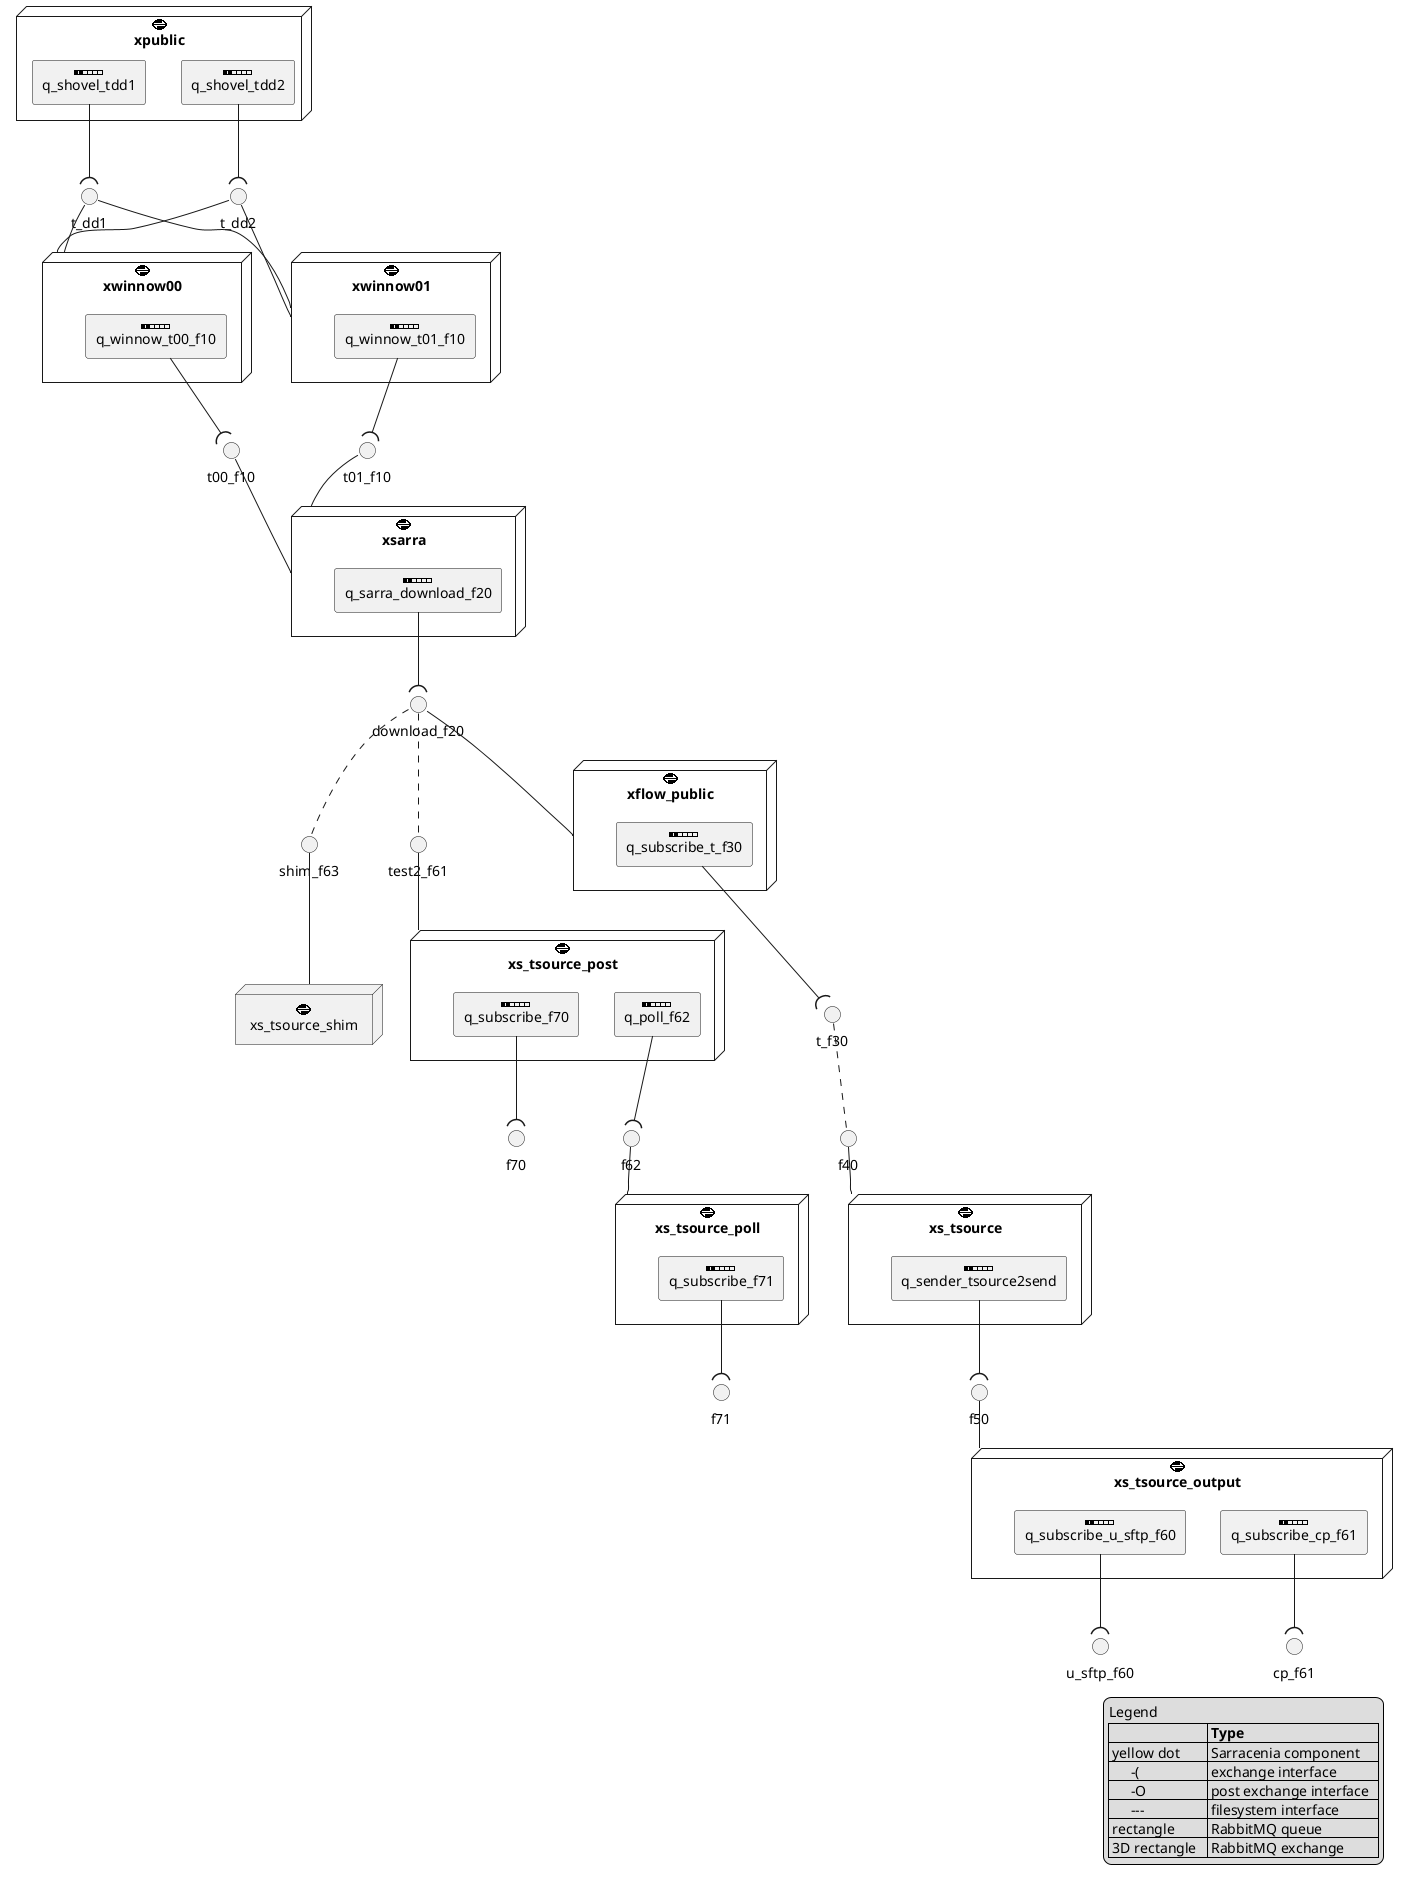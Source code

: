 @startuml
sprite $exchange [16x16/16] {
00000FFFFF00000
000FFFFFFFFF000
00FFFFFFFF0FF00
0FFFFFFFFF00FF0
FF00000000000FF
FFFFFFFFFFFFFFF
FF00000000000FF
0FF00FFFFFFFFF0
00FF0FFFFFFFF00
000FFFFFFFFF000
00000FFFFF00000
}

sprite $queue [16x16/16] {
0FFFFFFFFFFFFFFFFFFFFFFFFFFFFF0
0FFFF0FFFF0000F0000F0000F0000F0
0FFFF0FFFF0000F0000F0000F0000F0
0FFFF0FFFF0000F0000F0000F0000F0
0FFFFFFFFFFFFFFFFFFFFFFFFFFFFF0
}


skinparam componentStyle uml2

node "xpublic" <<$exchange>> as xp {
 rectangle "q_shovel_tdd1" <<$queue>> as q00_0
 rectangle "q_shovel_tdd2" <<$queue>> as q00_1
}
node "xwinnow00" <<$exchange>> as xw00 {
 rectangle "q_winnow_t00_f10" <<$queue>> as q10_0
}
node "xwinnow01" <<$exchange>> as xw01 {
 rectangle "q_winnow_t01_f10" <<$queue>> as q10_1
}
node "xsarra" <<$exchange>> as xs {
 rectangle  "q_sarra_download_f20" <<$queue>> as q20
}
node "xflow_public" <<$exchange>> as xflow {
 rectangle  "q_subscribe_t_f30" <<$queue>> as q30
}
node "xs_tsource" <<$exchange>> as xsend {
 rectangle  "q_sender_tsource2send" <<$queue>> as q50
}
node "xs_tsource_output" <<$exchange>> as xout {
 rectangle  "q_subscribe_u_sftp_f60" <<$queue>> as q60
 rectangle  "q_subscribe_cp_f61" <<$queue>> as q61_0
}
node "xs_tsource_post" <<$exchange>> as xpost {
 rectangle  "q_poll_f62" <<$queue>> as q62
 rectangle  "q_subscribe_f70" <<$queue>> as q70
}
node "xs_tsource_poll" <<$exchange>> as xpoll {
 rectangle  "q_subscribe_f71" <<$queue>> as q71
}
node "xs_tsource_shim" <<$exchange>> as xshim

interface "t_dd1" as f00_0
interface "t_dd2" as f00_1
interface "t00_f10" as f10_0
interface "t01_f10" as f10_1
interface "download_f20" as f20
interface "t_f30" as f30
interface "f40" as f40
interface "u_sftp_f60" as f60
interface "cp_f61" as f61_0
interface "test2_f61" as f61_1
interface "f62" as f62
interface "f70" as f70
interface "f71" as f71
interface "shim_f63" as f63

' shovels
q00_0 --( f00_0
q00_1 --( f00_1
f00_0 -- xw00
f00_0 -- xw01
f00_1 -- xw00
f00_1 -- xw01

' winnows
q10_0 --( f10_0
q10_1 --( f10_1
f10_0 -- xs
f10_1 -- xs

' sarra
q20 --( f20
f20 -- xflow

' subscribe
q30 --( f30

' watch
f30 .. f40
f40 -- xsend

' sender
q50 --( f50
f50 -- xout

' subscribe
q60 --( f60
q61_0 --( f61_0
q70 --( f70
q71 --( f71

' post
f20 .. f61_1
f20 .. f63
f61_1 -- xpost
f63 -- xshim

' poll
q62 --( f62
f62 -- xpoll

legend right
Legend
|= |= Type |
| yellow dot| Sarracenia component     |
|      -(     | exchange interface|
|      -O     | post exchange interface|
|      ---    | filesystem interface   |
| rectangle| RabbitMQ queue |
| 3D rectangle   | RabbitMQ exchange |
endlegend
@enduml